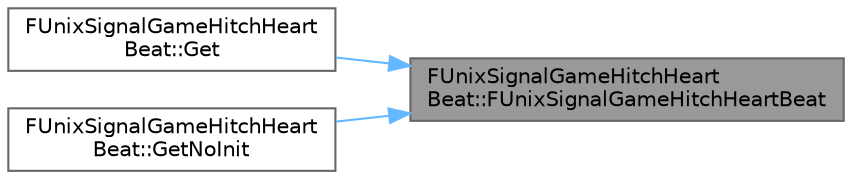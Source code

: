 digraph "FUnixSignalGameHitchHeartBeat::FUnixSignalGameHitchHeartBeat"
{
 // INTERACTIVE_SVG=YES
 // LATEX_PDF_SIZE
  bgcolor="transparent";
  edge [fontname=Helvetica,fontsize=10,labelfontname=Helvetica,labelfontsize=10];
  node [fontname=Helvetica,fontsize=10,shape=box,height=0.2,width=0.4];
  rankdir="RL";
  Node1 [id="Node000001",label="FUnixSignalGameHitchHeart\lBeat::FUnixSignalGameHitchHeartBeat",height=0.2,width=0.4,color="gray40", fillcolor="grey60", style="filled", fontcolor="black",tooltip=" "];
  Node1 -> Node2 [id="edge1_Node000001_Node000002",dir="back",color="steelblue1",style="solid",tooltip=" "];
  Node2 [id="Node000002",label="FUnixSignalGameHitchHeart\lBeat::Get",height=0.2,width=0.4,color="grey40", fillcolor="white", style="filled",URL="$d3/d21/classFUnixSignalGameHitchHeartBeat.html#a4da44aaaf3d6a175322b079696540dc1",tooltip="Gets the heartbeat singleton."];
  Node1 -> Node3 [id="edge2_Node000001_Node000003",dir="back",color="steelblue1",style="solid",tooltip=" "];
  Node3 [id="Node000003",label="FUnixSignalGameHitchHeart\lBeat::GetNoInit",height=0.2,width=0.4,color="grey40", fillcolor="white", style="filled",URL="$d3/d21/classFUnixSignalGameHitchHeartBeat.html#afae9b7ce4cc9b54b8f1decd2796c3780",tooltip=" "];
}

